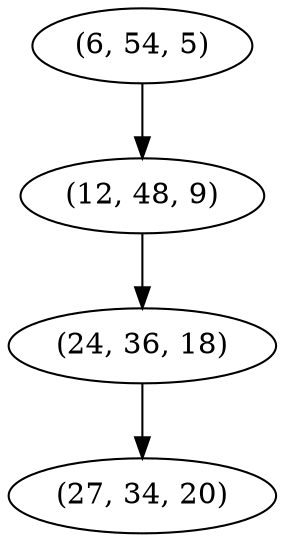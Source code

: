 digraph tree {
    "(6, 54, 5)";
    "(12, 48, 9)";
    "(24, 36, 18)";
    "(27, 34, 20)";
    "(6, 54, 5)" -> "(12, 48, 9)";
    "(12, 48, 9)" -> "(24, 36, 18)";
    "(24, 36, 18)" -> "(27, 34, 20)";
}
